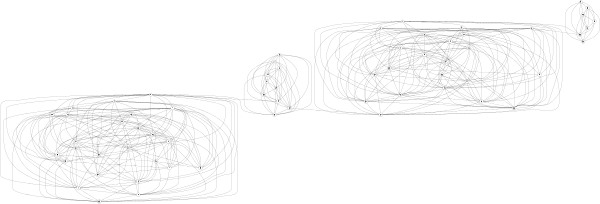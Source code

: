 graph { graph [size="4,4"]; node[shape=circle];
 0-- 4
 0--10
 0--11
 0--16
 0--20
 0--23
 0--26
 0--27
 0--30
 0--33
 0--39
 0--49
 0--55
 0--57
 0--59
 0--60
 0--62
 1-- 2
 1-- 8
 1--17
 1--18
 1--24
 1--37
 1--41
 1--45
 1--46
 1--52
 1--53
 1--56
 2-- 8
 2--17
 2--35
 2--37
 2--41
 2--44
 2--45
 2--46
 2--51
 2--52
 2--53
 2--61
 3-- 7
 3--13
 3--19
 3--21
 3--29
 3--38
 3--49
 3--54
 3--62
 4--10
 4--22
 4--26
 4--27
 4--30
 4--32
 4--33
 4--42
 4--47
 4--50
 4--59
 4--63
 5--25
 5--28
 5--40
 5--48
 5--56
 5--58
 6--12
 6--24
 6--34
 6--37
 6--41
 6--44
 6--45
 6--46
 6--51
 6--52
 6--53
 6--56
 7--13
 7--19
 7--21
 7--29
 7--38
 7--49
 7--54
 7--62
 8--14
 8--18
 8--24
 8--34
 8--35
 8--36
 8--37
 8--44
 8--45
 8--51
 8--52
 9--12
 9--14
 9--34
 9--35
 9--44
 9--45
 9--46
 9--51
 9--53
 9--61
10--16
10--20
10--22
10--23
10--31
10--39
10--57
10--59
11--16
11--20
11--22
11--23
11--26
11--30
11--31
11--33
11--39
11--42
11--43
11--50
11--55
11--59
11--60
11--63
12--14
12--34
12--37
12--44
12--46
12--51
12--52
12--53
12--61
13--19
13--21
13--29
13--38
13--49
13--54
13--62
14--17
14--18
14--34
14--35
14--37
14--41
14--44
14--45
14--46
14--51
14--53
15--22
15--26
15--27
15--30
15--32
15--33
15--39
15--47
15--57
15--59
15--60
16--22
16--23
16--27
16--31
16--32
16--42
16--47
16--50
16--55
16--57
16--60
16--63
17--24
17--34
17--35
17--37
17--44
17--45
17--46
17--52
17--61
18--24
18--35
18--36
18--44
18--45
18--46
18--51
18--52
18--53
19--21
19--29
19--38
19--49
19--54
19--62
20--22
20--31
20--32
20--39
20--42
20--55
20--57
21--29
21--38
21--49
21--54
21--62
22--23
22--26
22--30
22--31
22--32
22--33
22--42
22--47
22--50
22--55
23--26
23--27
23--30
23--33
23--42
23--43
23--47
23--55
23--57
23--60
24--34
24--35
24--36
24--37
24--44
24--45
24--46
24--51
24--52
24--53
24--61
25--28
25--40
25--48
25--56
25--58
26--27
26--30
26--31
26--32
26--33
26--42
26--47
26--55
26--57
26--59
26--63
27--31
27--32
27--33
27--39
27--42
27--55
27--60
27--63
28--40
28--48
28--56
28--58
29--38
29--49
29--54
29--62
30--31
30--33
30--39
30--42
30--43
30--47
30--50
30--59
30--60
30--63
31--32
31--33
31--50
31--55
31--57
31--63
32--39
32--43
32--57
32--63
33--39
33--50
33--55
33--57
34--35
34--36
34--37
34--44
34--45
34--46
34--53
35--37
35--41
35--46
35--51
35--52
36--44
36--46
36--51
36--52
36--53
37--44
37--45
37--46
37--52
37--61
38--49
38--54
38--62
39--47
39--63
40--48
40--56
40--58
41--45
41--53
41--61
42--43
42--50
42--57
42--59
42--60
43--47
43--55
43--57
43--59
43--60
44--45
44--51
44--52
44--53
44--61
45--46
45--51
45--52
45--53
45--61
46--51
46--52
46--53
46--61
47--50
47--60
48--56
48--58
49--54
49--62
50--55
50--57
51--53
51--61
52--53
52--61
53--61
54--61
54--62
55--57
55--60
55--63
56--58
57--60
57--63
60--63

}
